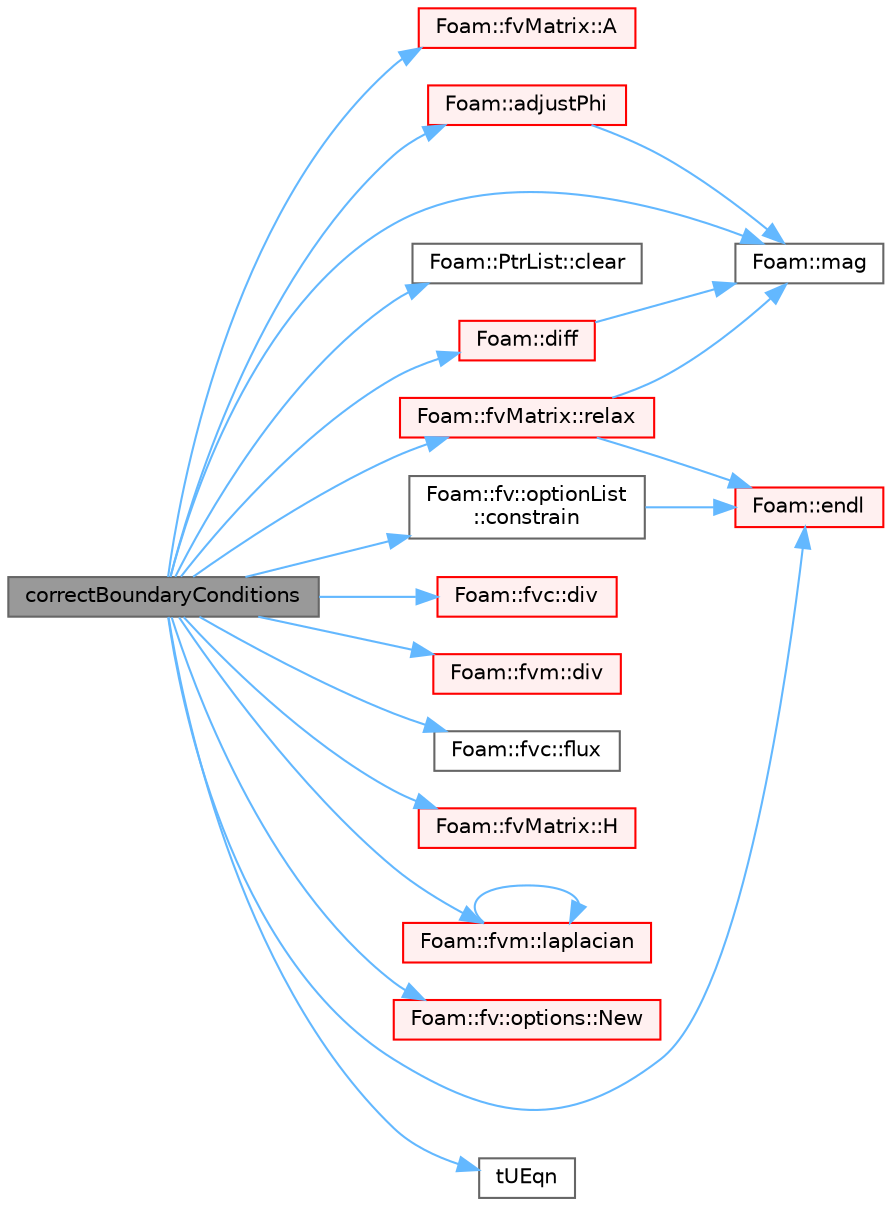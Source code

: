 digraph "correctBoundaryConditions"
{
 // LATEX_PDF_SIZE
  bgcolor="transparent";
  edge [fontname=Helvetica,fontsize=10,labelfontname=Helvetica,labelfontsize=10];
  node [fontname=Helvetica,fontsize=10,shape=box,height=0.2,width=0.4];
  rankdir="LR";
  Node1 [id="Node000001",label="correctBoundaryConditions",height=0.2,width=0.4,color="gray40", fillcolor="grey60", style="filled", fontcolor="black",tooltip=" "];
  Node1 -> Node2 [id="edge1_Node000001_Node000002",color="steelblue1",style="solid",tooltip=" "];
  Node2 [id="Node000002",label="Foam::fvMatrix::A",height=0.2,width=0.4,color="red", fillcolor="#FFF0F0", style="filled",URL="$classFoam_1_1fvMatrix.html#a0a5700c99b33f36165d0fbc6ba521bf3",tooltip=" "];
  Node1 -> Node5 [id="edge2_Node000001_Node000005",color="steelblue1",style="solid",tooltip=" "];
  Node5 [id="Node000005",label="Foam::adjustPhi",height=0.2,width=0.4,color="red", fillcolor="#FFF0F0", style="filled",URL="$namespaceFoam.html#a0ea353dc88166de8e48fb02639977b39",tooltip=" "];
  Node5 -> Node9 [id="edge3_Node000005_Node000009",color="steelblue1",style="solid",tooltip=" "];
  Node9 [id="Node000009",label="Foam::mag",height=0.2,width=0.4,color="grey40", fillcolor="white", style="filled",URL="$namespaceFoam.html#a8ac5b57f98f906c36b8a4e989a77dbba",tooltip=" "];
  Node1 -> Node29 [id="edge4_Node000001_Node000029",color="steelblue1",style="solid",tooltip=" "];
  Node29 [id="Node000029",label="Foam::PtrList::clear",height=0.2,width=0.4,color="grey40", fillcolor="white", style="filled",URL="$classFoam_1_1PtrList.html#ac8bb3912a3ce86b15842e79d0b421204",tooltip=" "];
  Node1 -> Node30 [id="edge5_Node000001_Node000030",color="steelblue1",style="solid",tooltip=" "];
  Node30 [id="Node000030",label="Foam::fv::optionList\l::constrain",height=0.2,width=0.4,color="grey40", fillcolor="white", style="filled",URL="$classFoam_1_1fv_1_1optionList.html#ab41c286bca1d06f1df7ae33c4f45b1bd",tooltip=" "];
  Node30 -> Node20 [id="edge6_Node000030_Node000020",color="steelblue1",style="solid",tooltip=" "];
  Node20 [id="Node000020",label="Foam::endl",height=0.2,width=0.4,color="red", fillcolor="#FFF0F0", style="filled",URL="$namespaceFoam.html#a7d5eca45a323264dc5fe811500ebda47",tooltip=" "];
  Node1 -> Node31 [id="edge7_Node000001_Node000031",color="steelblue1",style="solid",tooltip=" "];
  Node31 [id="Node000031",label="Foam::diff",height=0.2,width=0.4,color="red", fillcolor="#FFF0F0", style="filled",URL="$namespaceFoam.html#a909dfcb43467b8b77f65e4bf9bc755f7",tooltip=" "];
  Node31 -> Node9 [id="edge8_Node000031_Node000009",color="steelblue1",style="solid",tooltip=" "];
  Node1 -> Node40 [id="edge9_Node000001_Node000040",color="steelblue1",style="solid",tooltip=" "];
  Node40 [id="Node000040",label="Foam::fvc::div",height=0.2,width=0.4,color="red", fillcolor="#FFF0F0", style="filled",URL="$namespaceFoam_1_1fvc.html#a585533948ad80abfe589d920c641f251",tooltip=" "];
  Node1 -> Node42 [id="edge10_Node000001_Node000042",color="steelblue1",style="solid",tooltip=" "];
  Node42 [id="Node000042",label="Foam::fvm::div",height=0.2,width=0.4,color="red", fillcolor="#FFF0F0", style="filled",URL="$namespaceFoam_1_1fvm.html#a058dd4757c11ae656c8d576632b33d25",tooltip=" "];
  Node1 -> Node20 [id="edge11_Node000001_Node000020",color="steelblue1",style="solid",tooltip=" "];
  Node1 -> Node45 [id="edge12_Node000001_Node000045",color="steelblue1",style="solid",tooltip=" "];
  Node45 [id="Node000045",label="Foam::fvc::flux",height=0.2,width=0.4,color="grey40", fillcolor="white", style="filled",URL="$namespaceFoam_1_1fvc.html#a8fc1922666ca94c5fd207b8b96f99467",tooltip=" "];
  Node1 -> Node46 [id="edge13_Node000001_Node000046",color="steelblue1",style="solid",tooltip=" "];
  Node46 [id="Node000046",label="Foam::fvMatrix::H",height=0.2,width=0.4,color="red", fillcolor="#FFF0F0", style="filled",URL="$classFoam_1_1fvMatrix.html#ab48cc6540eedab5e23286b6fa19d53f5",tooltip=" "];
  Node1 -> Node48 [id="edge14_Node000001_Node000048",color="steelblue1",style="solid",tooltip=" "];
  Node48 [id="Node000048",label="Foam::fvm::laplacian",height=0.2,width=0.4,color="red", fillcolor="#FFF0F0", style="filled",URL="$namespaceFoam_1_1fvm.html#a05679b154654e47e9f1e2fbd2bc0bae0",tooltip=" "];
  Node48 -> Node48 [id="edge15_Node000048_Node000048",color="steelblue1",style="solid",tooltip=" "];
  Node1 -> Node9 [id="edge16_Node000001_Node000009",color="steelblue1",style="solid",tooltip=" "];
  Node1 -> Node49 [id="edge17_Node000001_Node000049",color="steelblue1",style="solid",tooltip=" "];
  Node49 [id="Node000049",label="Foam::fv::options::New",height=0.2,width=0.4,color="red", fillcolor="#FFF0F0", style="filled",URL="$classFoam_1_1fv_1_1options.html#a616ee355e53d26b92cf6a39d39f5c594",tooltip=" "];
  Node1 -> Node53 [id="edge18_Node000001_Node000053",color="steelblue1",style="solid",tooltip=" "];
  Node53 [id="Node000053",label="Foam::fvMatrix::relax",height=0.2,width=0.4,color="red", fillcolor="#FFF0F0", style="filled",URL="$classFoam_1_1fvMatrix.html#a06343b944c91a56352ebf646011c212e",tooltip=" "];
  Node53 -> Node20 [id="edge19_Node000053_Node000020",color="steelblue1",style="solid",tooltip=" "];
  Node53 -> Node9 [id="edge20_Node000053_Node000009",color="steelblue1",style="solid",tooltip=" "];
  Node1 -> Node63 [id="edge21_Node000001_Node000063",color="steelblue1",style="solid",tooltip=" "];
  Node63 [id="Node000063",label="tUEqn",height=0.2,width=0.4,color="grey40", fillcolor="white", style="filled",URL="$combustion_2reactingFoam_2UEqn_8H.html#a0cd57b5bb6eb4b13ab2d3d32f9851c1c",tooltip=" "];
}
